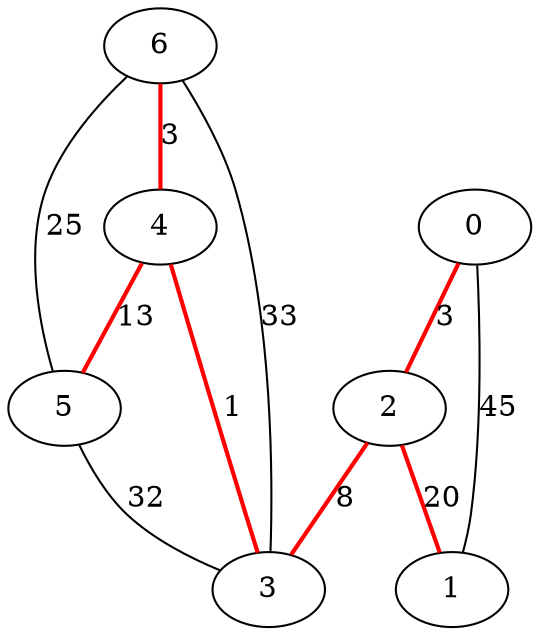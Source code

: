 # 7 10

graph G {
	4 -- 3 [label=1, color=red, style=bold];
	6 -- 4 [label=3, color=red, style=bold];
	0 -- 2 [label=3, color=red, style=bold];
	2 -- 3 [label=8, color=red, style=bold];
	4 -- 5 [label=13, color=red, style=bold];
	2 -- 1 [label=20, color=red, style=bold];
	6 -- 5 [label=25];
	5 -- 3 [label=32];
	6 -- 3 [label=33];
	0 -- 1 [label=45];
}

# MST : 48
# Has a cycle: NO
# Connected components : 1
